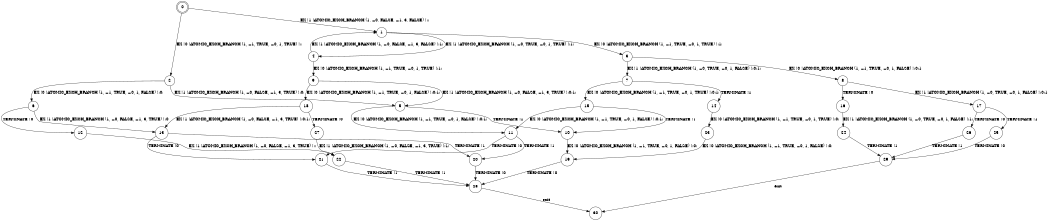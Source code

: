 digraph BCG {
size = "7, 10.5";
center = TRUE;
node [shape = circle];
0 [peripheries = 2];
0 -> 1 [label = "EX !1 !ATOMIC_EXCH_BRANCH (1, +0, FALSE, +1, 3, FALSE) !::"];
0 -> 2 [label = "EX !0 !ATOMIC_EXCH_BRANCH (1, +1, TRUE, +0, 1, TRUE) !::"];
1 -> 3 [label = "EX !0 !ATOMIC_EXCH_BRANCH (1, +1, TRUE, +0, 1, TRUE) !:1:"];
1 -> 4 [label = "EX !1 !ATOMIC_EXCH_BRANCH (1, +0, TRUE, +0, 1, TRUE) !:1:"];
2 -> 5 [label = "EX !1 !ATOMIC_EXCH_BRANCH (1, +0, FALSE, +1, 3, TRUE) !:0:"];
2 -> 6 [label = "EX !0 !ATOMIC_EXCH_BRANCH (1, +1, TRUE, +0, 1, FALSE) !:0:"];
3 -> 7 [label = "EX !1 !ATOMIC_EXCH_BRANCH (1, +0, TRUE, +0, 1, FALSE) !:0:1:"];
3 -> 8 [label = "EX !0 !ATOMIC_EXCH_BRANCH (1, +1, TRUE, +0, 1, FALSE) !:0:1:"];
4 -> 9 [label = "EX !0 !ATOMIC_EXCH_BRANCH (1, +1, TRUE, +0, 1, TRUE) !:1:"];
4 -> 1 [label = "EX !1 !ATOMIC_EXCH_BRANCH (1, +0, FALSE, +1, 3, FALSE) !:1:"];
5 -> 10 [label = "TERMINATE !1"];
5 -> 11 [label = "EX !0 !ATOMIC_EXCH_BRANCH (1, +1, TRUE, +0, 1, FALSE) !:0:1:"];
6 -> 12 [label = "TERMINATE !0"];
6 -> 13 [label = "EX !1 !ATOMIC_EXCH_BRANCH (1, +0, FALSE, +1, 3, TRUE) !:0:"];
7 -> 14 [label = "TERMINATE !1"];
7 -> 15 [label = "EX !0 !ATOMIC_EXCH_BRANCH (1, +1, TRUE, +0, 1, TRUE) !:0:1:"];
8 -> 16 [label = "TERMINATE !0"];
8 -> 17 [label = "EX !1 !ATOMIC_EXCH_BRANCH (1, +0, TRUE, +0, 1, FALSE) !:0:1:"];
9 -> 5 [label = "EX !1 !ATOMIC_EXCH_BRANCH (1, +0, FALSE, +1, 3, TRUE) !:0:1:"];
9 -> 18 [label = "EX !0 !ATOMIC_EXCH_BRANCH (1, +1, TRUE, +0, 1, FALSE) !:0:1:"];
10 -> 19 [label = "EX !0 !ATOMIC_EXCH_BRANCH (1, +1, TRUE, +0, 1, FALSE) !:0:"];
11 -> 20 [label = "TERMINATE !1"];
11 -> 21 [label = "TERMINATE !0"];
12 -> 22 [label = "EX !1 !ATOMIC_EXCH_BRANCH (1, +0, FALSE, +1, 3, TRUE) !::"];
13 -> 20 [label = "TERMINATE !1"];
13 -> 21 [label = "TERMINATE !0"];
14 -> 23 [label = "EX !0 !ATOMIC_EXCH_BRANCH (1, +1, TRUE, +0, 1, TRUE) !:0:"];
15 -> 10 [label = "TERMINATE !1"];
15 -> 11 [label = "EX !0 !ATOMIC_EXCH_BRANCH (1, +1, TRUE, +0, 1, FALSE) !:0:1:"];
16 -> 24 [label = "EX !1 !ATOMIC_EXCH_BRANCH (1, +0, TRUE, +0, 1, FALSE) !:1:"];
17 -> 25 [label = "TERMINATE !1"];
17 -> 26 [label = "TERMINATE !0"];
18 -> 27 [label = "TERMINATE !0"];
18 -> 13 [label = "EX !1 !ATOMIC_EXCH_BRANCH (1, +0, FALSE, +1, 3, TRUE) !:0:1:"];
19 -> 28 [label = "TERMINATE !0"];
20 -> 28 [label = "TERMINATE !0"];
21 -> 28 [label = "TERMINATE !1"];
22 -> 28 [label = "TERMINATE !1"];
23 -> 19 [label = "EX !0 !ATOMIC_EXCH_BRANCH (1, +1, TRUE, +0, 1, FALSE) !:0:"];
24 -> 29 [label = "TERMINATE !1"];
25 -> 29 [label = "TERMINATE !0"];
26 -> 29 [label = "TERMINATE !1"];
27 -> 22 [label = "EX !1 !ATOMIC_EXCH_BRANCH (1, +0, FALSE, +1, 3, TRUE) !:1:"];
28 -> 30 [label = "exit"];
29 -> 30 [label = "exit"];
}
